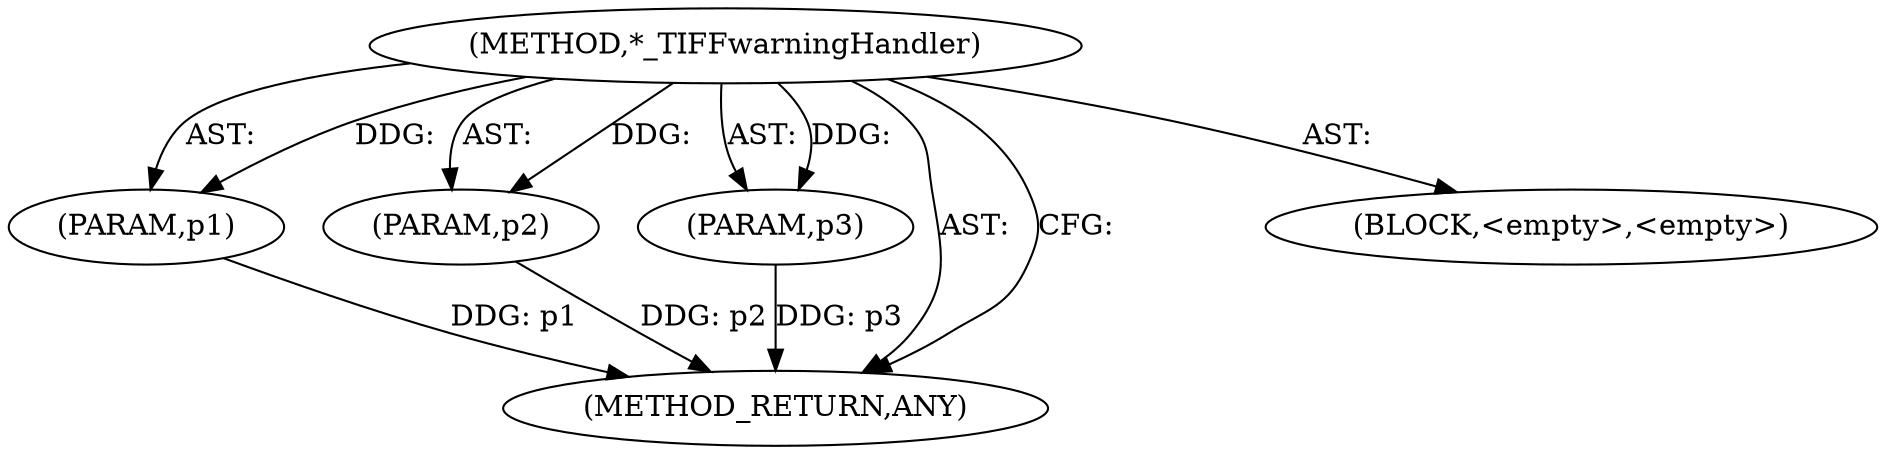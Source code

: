 digraph "*_TIFFwarningHandler" {  
"100590" [label = <(METHOD,*_TIFFwarningHandler)> ]
"100591" [label = <(PARAM,p1)> ]
"100592" [label = <(PARAM,p2)> ]
"100593" [label = <(PARAM,p3)> ]
"100594" [label = <(METHOD_RETURN,ANY)> ]
"100595" [label = <(BLOCK,&lt;empty&gt;,&lt;empty&gt;)> ]
  "100590" -> "100594"  [ label = "AST: "] 
  "100590" -> "100591"  [ label = "AST: "] 
  "100590" -> "100595"  [ label = "AST: "] 
  "100590" -> "100592"  [ label = "AST: "] 
  "100590" -> "100593"  [ label = "AST: "] 
  "100590" -> "100594"  [ label = "CFG: "] 
  "100591" -> "100594"  [ label = "DDG: p1"] 
  "100592" -> "100594"  [ label = "DDG: p2"] 
  "100593" -> "100594"  [ label = "DDG: p3"] 
  "100590" -> "100591"  [ label = "DDG: "] 
  "100590" -> "100592"  [ label = "DDG: "] 
  "100590" -> "100593"  [ label = "DDG: "] 
}
